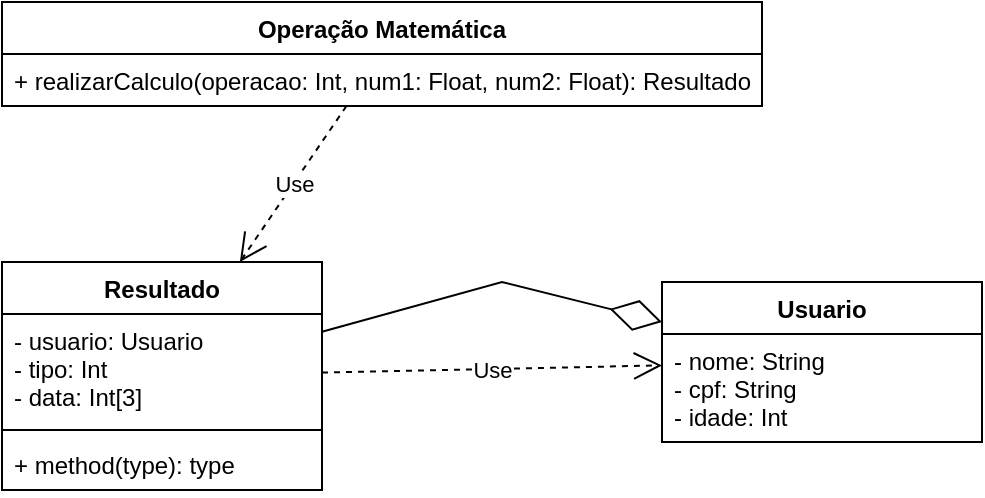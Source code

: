 <mxfile version="17.4.1" type="device"><diagram id="C5RBs43oDa-KdzZeNtuy" name="Page-1"><mxGraphModel dx="1426" dy="328" grid="1" gridSize="10" guides="1" tooltips="1" connect="1" arrows="1" fold="1" page="1" pageScale="1" pageWidth="827" pageHeight="1169" math="0" shadow="0"><root><mxCell id="WIyWlLk6GJQsqaUBKTNV-0"/><mxCell id="WIyWlLk6GJQsqaUBKTNV-1" parent="WIyWlLk6GJQsqaUBKTNV-0"/><mxCell id="DXAtLbeCjR2Pp-2DYjsk-0" value="Operação Matemática" style="swimlane;fontStyle=1;align=center;verticalAlign=top;childLayout=stackLayout;horizontal=1;startSize=26;horizontalStack=0;resizeParent=1;resizeParentMax=0;resizeLast=0;collapsible=1;marginBottom=0;" vertex="1" parent="WIyWlLk6GJQsqaUBKTNV-1"><mxGeometry x="-50" y="10" width="380" height="52" as="geometry"/></mxCell><mxCell id="DXAtLbeCjR2Pp-2DYjsk-3" value="+ realizarCalculo(operacao: Int, num1: Float, num2: Float): Resultado" style="text;strokeColor=none;fillColor=none;align=left;verticalAlign=top;spacingLeft=4;spacingRight=4;overflow=hidden;rotatable=0;points=[[0,0.5],[1,0.5]];portConstraint=eastwest;" vertex="1" parent="DXAtLbeCjR2Pp-2DYjsk-0"><mxGeometry y="26" width="380" height="26" as="geometry"/></mxCell><mxCell id="DXAtLbeCjR2Pp-2DYjsk-4" value="Resultado" style="swimlane;fontStyle=1;align=center;verticalAlign=top;childLayout=stackLayout;horizontal=1;startSize=26;horizontalStack=0;resizeParent=1;resizeParentMax=0;resizeLast=0;collapsible=1;marginBottom=0;" vertex="1" parent="WIyWlLk6GJQsqaUBKTNV-1"><mxGeometry x="-50" y="140" width="160" height="114" as="geometry"/></mxCell><mxCell id="DXAtLbeCjR2Pp-2DYjsk-5" value="- usuario: Usuario&#xA;- tipo: Int&#xA;- data: Int[3]&#xA;&#xA;" style="text;strokeColor=none;fillColor=none;align=left;verticalAlign=top;spacingLeft=4;spacingRight=4;overflow=hidden;rotatable=0;points=[[0,0.5],[1,0.5]];portConstraint=eastwest;" vertex="1" parent="DXAtLbeCjR2Pp-2DYjsk-4"><mxGeometry y="26" width="160" height="54" as="geometry"/></mxCell><mxCell id="DXAtLbeCjR2Pp-2DYjsk-6" value="" style="line;strokeWidth=1;fillColor=none;align=left;verticalAlign=middle;spacingTop=-1;spacingLeft=3;spacingRight=3;rotatable=0;labelPosition=right;points=[];portConstraint=eastwest;" vertex="1" parent="DXAtLbeCjR2Pp-2DYjsk-4"><mxGeometry y="80" width="160" height="8" as="geometry"/></mxCell><mxCell id="DXAtLbeCjR2Pp-2DYjsk-7" value="+ method(type): type" style="text;strokeColor=none;fillColor=none;align=left;verticalAlign=top;spacingLeft=4;spacingRight=4;overflow=hidden;rotatable=0;points=[[0,0.5],[1,0.5]];portConstraint=eastwest;" vertex="1" parent="DXAtLbeCjR2Pp-2DYjsk-4"><mxGeometry y="88" width="160" height="26" as="geometry"/></mxCell><mxCell id="DXAtLbeCjR2Pp-2DYjsk-8" value="Usuario" style="swimlane;fontStyle=1;align=center;verticalAlign=top;childLayout=stackLayout;horizontal=1;startSize=26;horizontalStack=0;resizeParent=1;resizeParentMax=0;resizeLast=0;collapsible=1;marginBottom=0;" vertex="1" parent="WIyWlLk6GJQsqaUBKTNV-1"><mxGeometry x="280" y="150" width="160" height="80" as="geometry"/></mxCell><mxCell id="DXAtLbeCjR2Pp-2DYjsk-9" value="- nome: String&#xA;- cpf: String&#xA;- idade: Int&#xA;" style="text;strokeColor=none;fillColor=none;align=left;verticalAlign=top;spacingLeft=4;spacingRight=4;overflow=hidden;rotatable=0;points=[[0,0.5],[1,0.5]];portConstraint=eastwest;" vertex="1" parent="DXAtLbeCjR2Pp-2DYjsk-8"><mxGeometry y="26" width="160" height="54" as="geometry"/></mxCell><mxCell id="DXAtLbeCjR2Pp-2DYjsk-15" value="Use" style="endArrow=open;endSize=12;dashed=1;html=1;rounded=0;" edge="1" parent="WIyWlLk6GJQsqaUBKTNV-1" source="DXAtLbeCjR2Pp-2DYjsk-0" target="DXAtLbeCjR2Pp-2DYjsk-4"><mxGeometry width="160" relative="1" as="geometry"><mxPoint x="240" y="20" as="sourcePoint"/><mxPoint x="400" y="20" as="targetPoint"/></mxGeometry></mxCell><mxCell id="DXAtLbeCjR2Pp-2DYjsk-16" value="Use" style="endArrow=open;endSize=12;dashed=1;html=1;rounded=0;" edge="1" parent="WIyWlLk6GJQsqaUBKTNV-1" source="DXAtLbeCjR2Pp-2DYjsk-4" target="DXAtLbeCjR2Pp-2DYjsk-8"><mxGeometry width="160" relative="1" as="geometry"><mxPoint x="80" y="160" as="sourcePoint"/><mxPoint x="240" y="160" as="targetPoint"/></mxGeometry></mxCell><mxCell id="DXAtLbeCjR2Pp-2DYjsk-18" value="" style="endArrow=diamondThin;endFill=0;endSize=24;html=1;rounded=0;" edge="1" parent="WIyWlLk6GJQsqaUBKTNV-1" source="DXAtLbeCjR2Pp-2DYjsk-4" target="DXAtLbeCjR2Pp-2DYjsk-8"><mxGeometry width="160" relative="1" as="geometry"><mxPoint x="70" y="170" as="sourcePoint"/><mxPoint x="230" y="170" as="targetPoint"/><Array as="points"><mxPoint x="200" y="150"/></Array></mxGeometry></mxCell></root></mxGraphModel></diagram></mxfile>